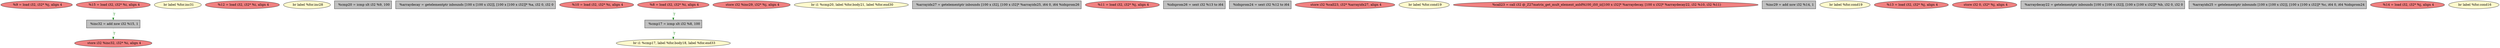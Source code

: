 
digraph G {


node2028 [fillcolor=lightcoral,label="  %9 = load i32, i32* %j, align 4",shape=ellipse,style=filled ]
node2027 [fillcolor=lightcoral,label="  %15 = load i32, i32* %i, align 4",shape=ellipse,style=filled ]
node2023 [fillcolor=lemonchiffon,label="  br label %for.inc31",shape=ellipse,style=filled ]
node2022 [fillcolor=lightcoral,label="  %12 = load i32, i32* %i, align 4",shape=ellipse,style=filled ]
node2021 [fillcolor=lemonchiffon,label="  br label %for.inc28",shape=ellipse,style=filled ]
node2020 [fillcolor=grey,label="  %cmp20 = icmp slt i32 %9, 100",shape=rectangle,style=filled ]
node2019 [fillcolor=grey,label="  %arraydecay = getelementptr inbounds [100 x [100 x i32]], [100 x [100 x i32]]* %a, i32 0, i32 0",shape=rectangle,style=filled ]
node2018 [fillcolor=lightcoral,label="  %10 = load i32, i32* %i, align 4",shape=ellipse,style=filled ]
node2017 [fillcolor=lightcoral,label="  %8 = load i32, i32* %i, align 4",shape=ellipse,style=filled ]
node2024 [fillcolor=lightcoral,label="  store i32 %inc29, i32* %j, align 4",shape=ellipse,style=filled ]
node2016 [fillcolor=lemonchiffon,label="  br i1 %cmp20, label %for.body21, label %for.end30",shape=ellipse,style=filled ]
node2004 [fillcolor=grey,label="  %arrayidx27 = getelementptr inbounds [100 x i32], [100 x i32]* %arrayidx25, i64 0, i64 %idxprom26",shape=rectangle,style=filled ]
node2011 [fillcolor=lightcoral,label="  %11 = load i32, i32* %j, align 4",shape=ellipse,style=filled ]
node2003 [fillcolor=grey,label="  %idxprom26 = sext i32 %13 to i64",shape=rectangle,style=filled ]
node2005 [fillcolor=grey,label="  %idxprom24 = sext i32 %12 to i64",shape=rectangle,style=filled ]
node2002 [fillcolor=lightcoral,label="  store i32 %call23, i32* %arrayidx27, align 4",shape=ellipse,style=filled ]
node2000 [fillcolor=lemonchiffon,label="  br label %for.cond19",shape=ellipse,style=filled ]
node2029 [fillcolor=lightcoral,label="  store i32 %inc32, i32* %i, align 4",shape=ellipse,style=filled ]
node2026 [fillcolor=grey,label="  %cmp17 = icmp slt i32 %8, 100",shape=rectangle,style=filled ]
node2009 [fillcolor=grey,label="  %inc32 = add nsw i32 %15, 1",shape=rectangle,style=filled ]
node2007 [fillcolor=lightcoral,label="  %call23 = call i32 @_Z27matrix_get_mult_element_axbPA100_iS0_ii([100 x i32]* %arraydecay, [100 x i32]* %arraydecay22, i32 %10, i32 %11)",shape=ellipse,style=filled ]
node2008 [fillcolor=grey,label="  %inc29 = add nsw i32 %14, 1",shape=rectangle,style=filled ]
node2025 [fillcolor=lemonchiffon,label="  br label %for.cond19",shape=ellipse,style=filled ]
node2006 [fillcolor=lightcoral,label="  %13 = load i32, i32* %j, align 4",shape=ellipse,style=filled ]
node2012 [fillcolor=lightcoral,label="  store i32 0, i32* %j, align 4",shape=ellipse,style=filled ]
node2010 [fillcolor=grey,label="  %arraydecay22 = getelementptr inbounds [100 x [100 x i32]], [100 x [100 x i32]]* %b, i32 0, i32 0",shape=rectangle,style=filled ]
node2013 [fillcolor=grey,label="  %arrayidx25 = getelementptr inbounds [100 x [100 x i32]], [100 x [100 x i32]]* %c, i64 0, i64 %idxprom24",shape=rectangle,style=filled ]
node2001 [fillcolor=lightcoral,label="  %14 = load i32, i32* %j, align 4",shape=ellipse,style=filled ]
node2014 [fillcolor=lemonchiffon,label="  br label %for.cond16",shape=ellipse,style=filled ]
node2015 [fillcolor=lemonchiffon,label="  br i1 %cmp17, label %for.body18, label %for.end33",shape=ellipse,style=filled ]

node2009->node2029 [style=dotted,color=forestgreen,label="T",fontcolor=forestgreen ]
node2017->node2026 [style=dotted,color=forestgreen,label="T",fontcolor=forestgreen ]
node2027->node2009 [style=dotted,color=forestgreen,label="T",fontcolor=forestgreen ]
node2026->node2015 [style=dotted,color=forestgreen,label="T",fontcolor=forestgreen ]


}
